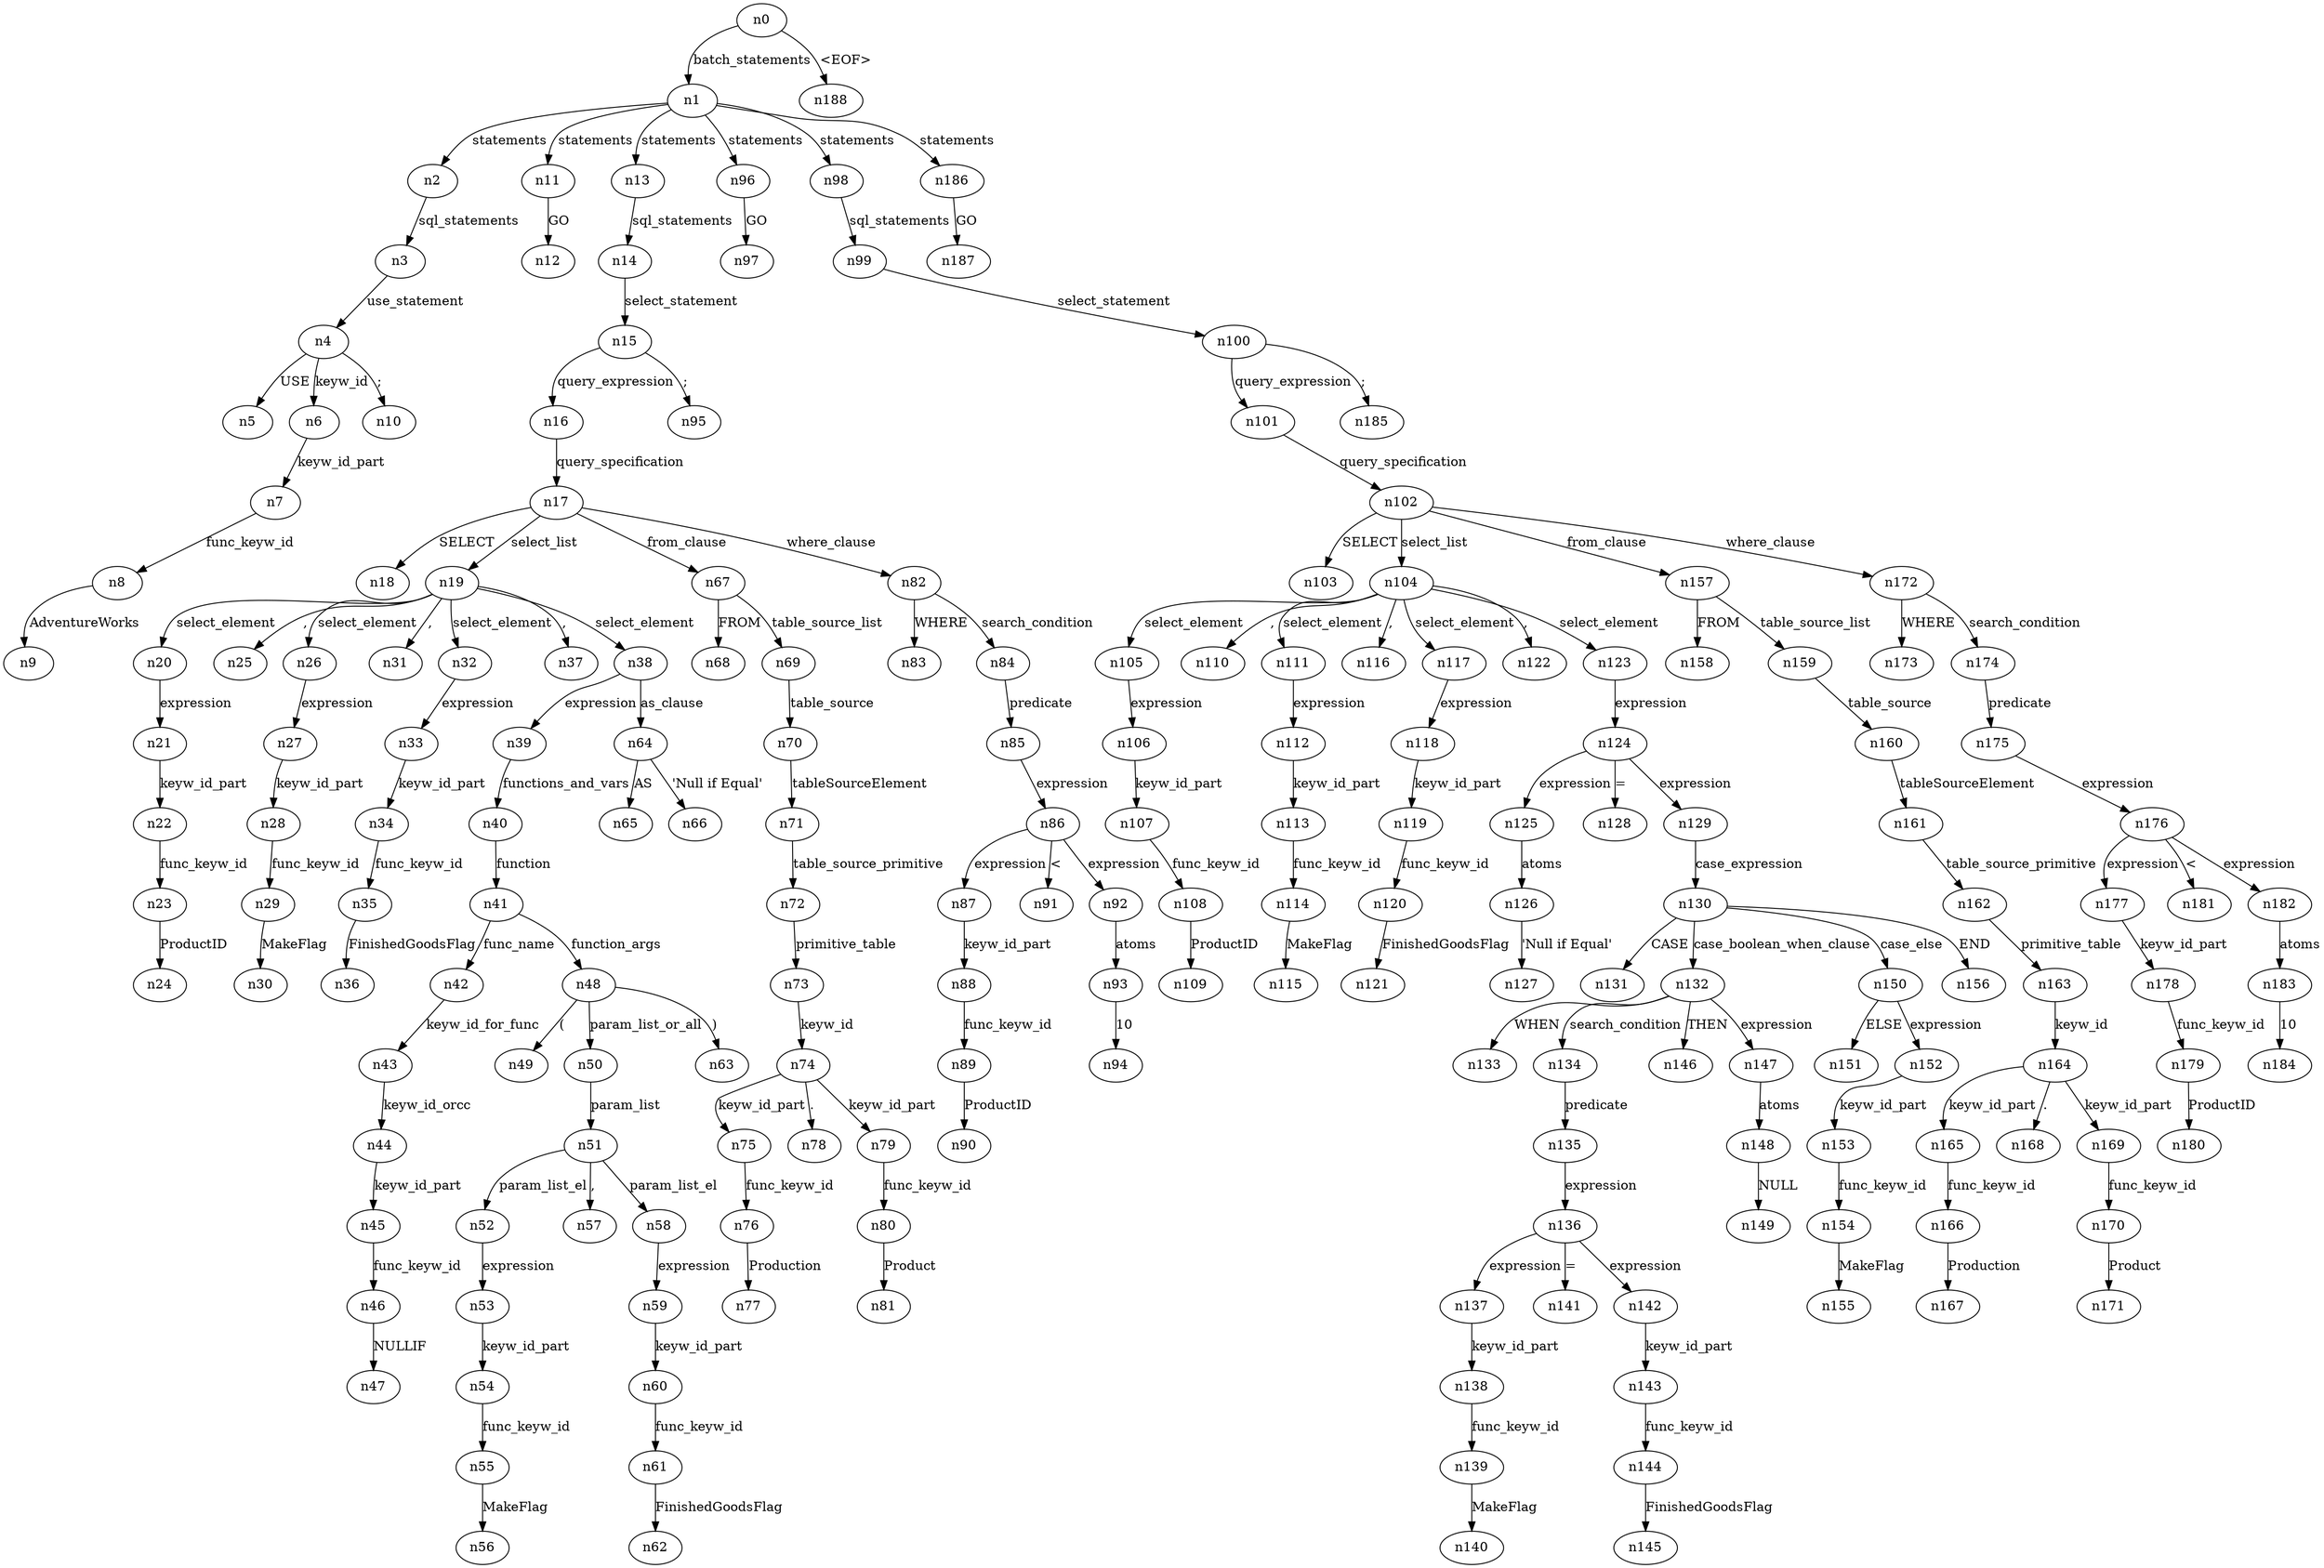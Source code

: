 digraph ParseTree {
  n0 -> n1 [label="batch_statements"];
  n1 -> n2 [label="statements"];
  n2 -> n3 [label="sql_statements"];
  n3 -> n4 [label="use_statement"];
  n4 -> n5 [label="USE"];
  n4 -> n6 [label="keyw_id"];
  n6 -> n7 [label="keyw_id_part"];
  n7 -> n8 [label="func_keyw_id"];
  n8 -> n9 [label="AdventureWorks"];
  n4 -> n10 [label=";"];
  n1 -> n11 [label="statements"];
  n11 -> n12 [label="GO"];
  n1 -> n13 [label="statements"];
  n13 -> n14 [label="sql_statements"];
  n14 -> n15 [label="select_statement"];
  n15 -> n16 [label="query_expression"];
  n16 -> n17 [label="query_specification"];
  n17 -> n18 [label="SELECT"];
  n17 -> n19 [label="select_list"];
  n19 -> n20 [label="select_element"];
  n20 -> n21 [label="expression"];
  n21 -> n22 [label="keyw_id_part"];
  n22 -> n23 [label="func_keyw_id"];
  n23 -> n24 [label="ProductID"];
  n19 -> n25 [label=","];
  n19 -> n26 [label="select_element"];
  n26 -> n27 [label="expression"];
  n27 -> n28 [label="keyw_id_part"];
  n28 -> n29 [label="func_keyw_id"];
  n29 -> n30 [label="MakeFlag"];
  n19 -> n31 [label=","];
  n19 -> n32 [label="select_element"];
  n32 -> n33 [label="expression"];
  n33 -> n34 [label="keyw_id_part"];
  n34 -> n35 [label="func_keyw_id"];
  n35 -> n36 [label="FinishedGoodsFlag"];
  n19 -> n37 [label=","];
  n19 -> n38 [label="select_element"];
  n38 -> n39 [label="expression"];
  n39 -> n40 [label="functions_and_vars"];
  n40 -> n41 [label="function"];
  n41 -> n42 [label="func_name"];
  n42 -> n43 [label="keyw_id_for_func"];
  n43 -> n44 [label="keyw_id_orcc"];
  n44 -> n45 [label="keyw_id_part"];
  n45 -> n46 [label="func_keyw_id"];
  n46 -> n47 [label="NULLIF"];
  n41 -> n48 [label="function_args"];
  n48 -> n49 [label="("];
  n48 -> n50 [label="param_list_or_all"];
  n50 -> n51 [label="param_list"];
  n51 -> n52 [label="param_list_el"];
  n52 -> n53 [label="expression"];
  n53 -> n54 [label="keyw_id_part"];
  n54 -> n55 [label="func_keyw_id"];
  n55 -> n56 [label="MakeFlag"];
  n51 -> n57 [label=","];
  n51 -> n58 [label="param_list_el"];
  n58 -> n59 [label="expression"];
  n59 -> n60 [label="keyw_id_part"];
  n60 -> n61 [label="func_keyw_id"];
  n61 -> n62 [label="FinishedGoodsFlag"];
  n48 -> n63 [label=")"];
  n38 -> n64 [label="as_clause"];
  n64 -> n65 [label="AS"];
  n64 -> n66 [label="'Null if Equal'"];
  n17 -> n67 [label="from_clause"];
  n67 -> n68 [label="FROM"];
  n67 -> n69 [label="table_source_list"];
  n69 -> n70 [label="table_source"];
  n70 -> n71 [label="tableSourceElement"];
  n71 -> n72 [label="table_source_primitive"];
  n72 -> n73 [label="primitive_table"];
  n73 -> n74 [label="keyw_id"];
  n74 -> n75 [label="keyw_id_part"];
  n75 -> n76 [label="func_keyw_id"];
  n76 -> n77 [label="Production"];
  n74 -> n78 [label="."];
  n74 -> n79 [label="keyw_id_part"];
  n79 -> n80 [label="func_keyw_id"];
  n80 -> n81 [label="Product"];
  n17 -> n82 [label="where_clause"];
  n82 -> n83 [label="WHERE"];
  n82 -> n84 [label="search_condition"];
  n84 -> n85 [label="predicate"];
  n85 -> n86 [label="expression"];
  n86 -> n87 [label="expression"];
  n87 -> n88 [label="keyw_id_part"];
  n88 -> n89 [label="func_keyw_id"];
  n89 -> n90 [label="ProductID"];
  n86 -> n91 [label="<"];
  n86 -> n92 [label="expression"];
  n92 -> n93 [label="atoms"];
  n93 -> n94 [label="10"];
  n15 -> n95 [label=";"];
  n1 -> n96 [label="statements"];
  n96 -> n97 [label="GO"];
  n1 -> n98 [label="statements"];
  n98 -> n99 [label="sql_statements"];
  n99 -> n100 [label="select_statement"];
  n100 -> n101 [label="query_expression"];
  n101 -> n102 [label="query_specification"];
  n102 -> n103 [label="SELECT"];
  n102 -> n104 [label="select_list"];
  n104 -> n105 [label="select_element"];
  n105 -> n106 [label="expression"];
  n106 -> n107 [label="keyw_id_part"];
  n107 -> n108 [label="func_keyw_id"];
  n108 -> n109 [label="ProductID"];
  n104 -> n110 [label=","];
  n104 -> n111 [label="select_element"];
  n111 -> n112 [label="expression"];
  n112 -> n113 [label="keyw_id_part"];
  n113 -> n114 [label="func_keyw_id"];
  n114 -> n115 [label="MakeFlag"];
  n104 -> n116 [label=","];
  n104 -> n117 [label="select_element"];
  n117 -> n118 [label="expression"];
  n118 -> n119 [label="keyw_id_part"];
  n119 -> n120 [label="func_keyw_id"];
  n120 -> n121 [label="FinishedGoodsFlag"];
  n104 -> n122 [label=","];
  n104 -> n123 [label="select_element"];
  n123 -> n124 [label="expression"];
  n124 -> n125 [label="expression"];
  n125 -> n126 [label="atoms"];
  n126 -> n127 [label="'Null if Equal'"];
  n124 -> n128 [label="="];
  n124 -> n129 [label="expression"];
  n129 -> n130 [label="case_expression"];
  n130 -> n131 [label="CASE"];
  n130 -> n132 [label="case_boolean_when_clause"];
  n132 -> n133 [label="WHEN"];
  n132 -> n134 [label="search_condition"];
  n134 -> n135 [label="predicate"];
  n135 -> n136 [label="expression"];
  n136 -> n137 [label="expression"];
  n137 -> n138 [label="keyw_id_part"];
  n138 -> n139 [label="func_keyw_id"];
  n139 -> n140 [label="MakeFlag"];
  n136 -> n141 [label="="];
  n136 -> n142 [label="expression"];
  n142 -> n143 [label="keyw_id_part"];
  n143 -> n144 [label="func_keyw_id"];
  n144 -> n145 [label="FinishedGoodsFlag"];
  n132 -> n146 [label="THEN"];
  n132 -> n147 [label="expression"];
  n147 -> n148 [label="atoms"];
  n148 -> n149 [label="NULL"];
  n130 -> n150 [label="case_else"];
  n150 -> n151 [label="ELSE"];
  n150 -> n152 [label="expression"];
  n152 -> n153 [label="keyw_id_part"];
  n153 -> n154 [label="func_keyw_id"];
  n154 -> n155 [label="MakeFlag"];
  n130 -> n156 [label="END"];
  n102 -> n157 [label="from_clause"];
  n157 -> n158 [label="FROM"];
  n157 -> n159 [label="table_source_list"];
  n159 -> n160 [label="table_source"];
  n160 -> n161 [label="tableSourceElement"];
  n161 -> n162 [label="table_source_primitive"];
  n162 -> n163 [label="primitive_table"];
  n163 -> n164 [label="keyw_id"];
  n164 -> n165 [label="keyw_id_part"];
  n165 -> n166 [label="func_keyw_id"];
  n166 -> n167 [label="Production"];
  n164 -> n168 [label="."];
  n164 -> n169 [label="keyw_id_part"];
  n169 -> n170 [label="func_keyw_id"];
  n170 -> n171 [label="Product"];
  n102 -> n172 [label="where_clause"];
  n172 -> n173 [label="WHERE"];
  n172 -> n174 [label="search_condition"];
  n174 -> n175 [label="predicate"];
  n175 -> n176 [label="expression"];
  n176 -> n177 [label="expression"];
  n177 -> n178 [label="keyw_id_part"];
  n178 -> n179 [label="func_keyw_id"];
  n179 -> n180 [label="ProductID"];
  n176 -> n181 [label="<"];
  n176 -> n182 [label="expression"];
  n182 -> n183 [label="atoms"];
  n183 -> n184 [label="10"];
  n100 -> n185 [label=";"];
  n1 -> n186 [label="statements"];
  n186 -> n187 [label="GO"];
  n0 -> n188 [label="<EOF>"];
}